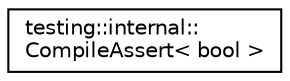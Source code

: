 digraph "Graphical Class Hierarchy"
{
  edge [fontname="Helvetica",fontsize="10",labelfontname="Helvetica",labelfontsize="10"];
  node [fontname="Helvetica",fontsize="10",shape=record];
  rankdir="LR";
  Node1 [label="testing::internal::\lCompileAssert\< bool \>",height=0.2,width=0.4,color="black", fillcolor="white", style="filled",URL="$structtesting_1_1internal_1_1_compile_assert.html"];
}
